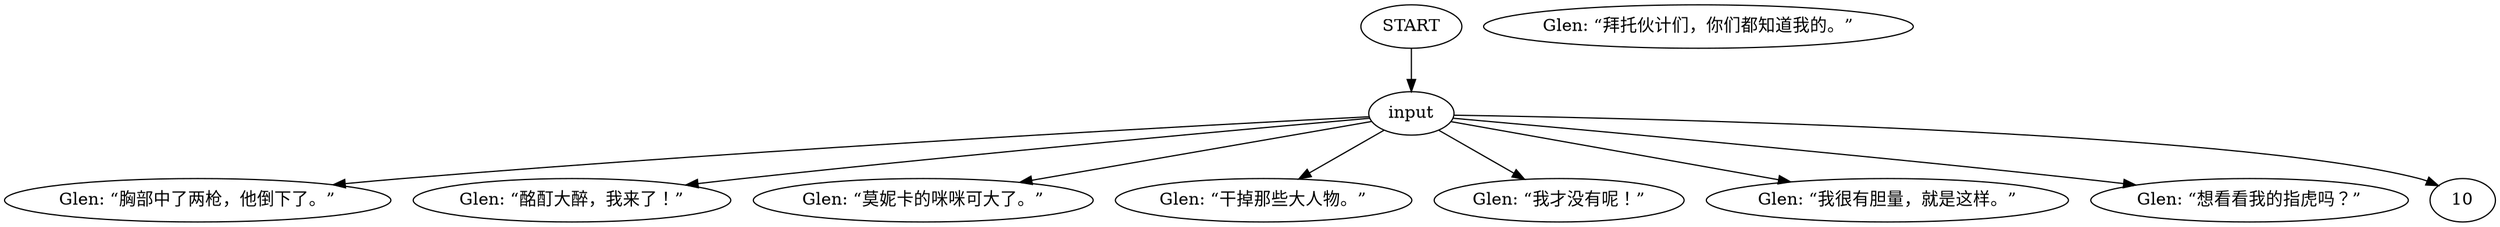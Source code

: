 # WHIRLING F1 / GLEN barks
# Glen barks:
# ==================================================
digraph G {
	  0 [label="START"];
	  1 [label="input"];
	  2 [label="Glen: “胸部中了两枪，他倒下了。”"];
	  3 [label="Glen: “酩酊大醉，我来了！”"];
	  4 [label="Glen: “莫妮卡的咪咪可大了。”"];
	  5 [label="Glen: “干掉那些大人物。”"];
	  6 [label="Glen: “我才没有呢！”"];
	  7 [label="Glen: “拜托伙计们，你们都知道我的。”"];
	  8 [label="Glen: “我很有胆量，就是这样。”"];
	  9 [label="Glen: “想看看我的指虎吗？”"];
	  0 -> 1
	  1 -> 2
	  1 -> 3
	  1 -> 4
	  1 -> 5
	  1 -> 6
	  1 -> 8
	  1 -> 9
	  1 -> 10
}

